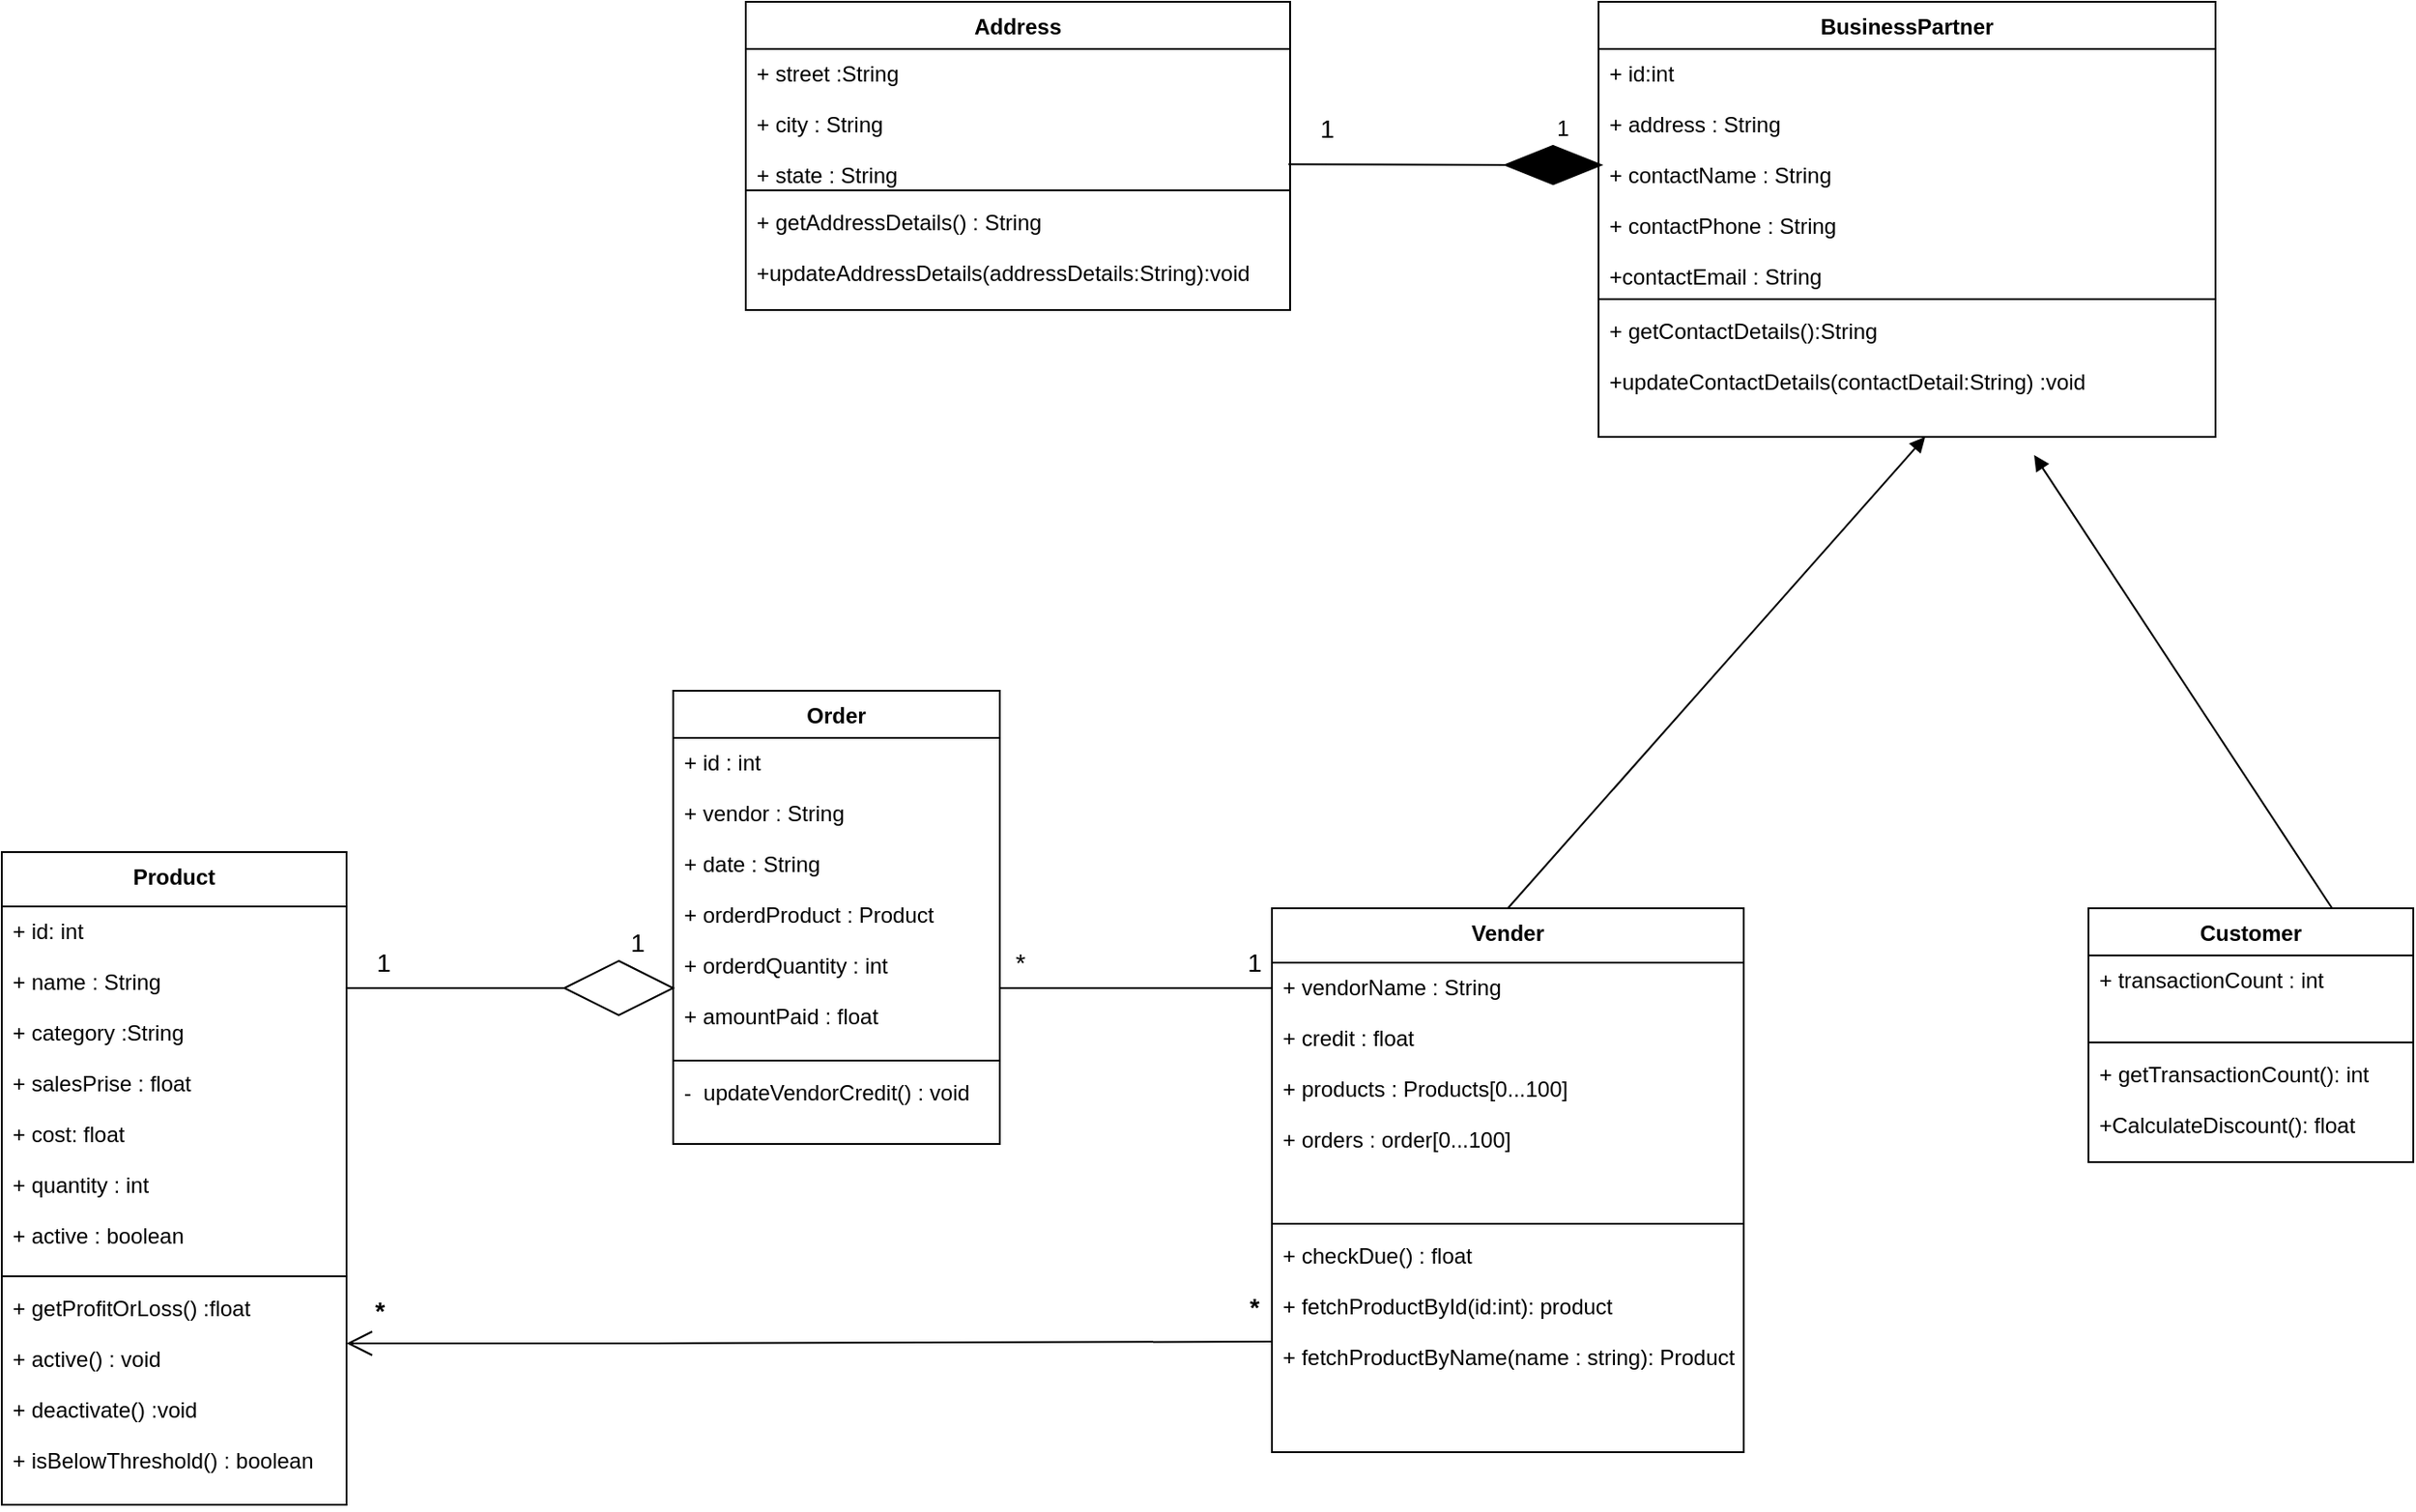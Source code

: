 <mxfile version="14.1.9" type="device"><diagram id="xDXfP0HhmXfM56MaumU_" name="Page-1"><mxGraphModel dx="2170" dy="1125" grid="1" gridSize="10" guides="1" tooltips="1" connect="1" arrows="1" fold="1" page="1" pageScale="1" pageWidth="827" pageHeight="1169" math="0" shadow="0"><root><mxCell id="0"/><mxCell id="1" parent="0"/><mxCell id="wn4CIkAUAkJP1NY-gvbB-13" value="Address" style="swimlane;fontStyle=1;align=center;verticalAlign=top;childLayout=stackLayout;horizontal=1;startSize=26;horizontalStack=0;resizeParent=1;resizeParentMax=0;resizeLast=0;collapsible=1;marginBottom=0;" vertex="1" parent="1"><mxGeometry x="520" y="340" width="300" height="170" as="geometry"/></mxCell><mxCell id="wn4CIkAUAkJP1NY-gvbB-14" value="+ street :String&#10;&#10;+ city : String&#10;&#10;+ state : String" style="text;strokeColor=none;fillColor=none;align=left;verticalAlign=top;spacingLeft=4;spacingRight=4;overflow=hidden;rotatable=0;points=[[0,0.5],[1,0.5]];portConstraint=eastwest;" vertex="1" parent="wn4CIkAUAkJP1NY-gvbB-13"><mxGeometry y="26" width="300" height="74" as="geometry"/></mxCell><mxCell id="wn4CIkAUAkJP1NY-gvbB-15" value="" style="line;strokeWidth=1;fillColor=none;align=left;verticalAlign=middle;spacingTop=-1;spacingLeft=3;spacingRight=3;rotatable=0;labelPosition=right;points=[];portConstraint=eastwest;" vertex="1" parent="wn4CIkAUAkJP1NY-gvbB-13"><mxGeometry y="100" width="300" height="8" as="geometry"/></mxCell><mxCell id="wn4CIkAUAkJP1NY-gvbB-16" value="+ getAddressDetails() : String&#10;&#10;+updateAddressDetails(addressDetails:String):void" style="text;strokeColor=none;fillColor=none;align=left;verticalAlign=top;spacingLeft=4;spacingRight=4;overflow=hidden;rotatable=0;points=[[0,0.5],[1,0.5]];portConstraint=eastwest;" vertex="1" parent="wn4CIkAUAkJP1NY-gvbB-13"><mxGeometry y="108" width="300" height="62" as="geometry"/></mxCell><mxCell id="wn4CIkAUAkJP1NY-gvbB-438" value="BusinessPartner" style="swimlane;fontStyle=1;align=center;verticalAlign=top;childLayout=stackLayout;horizontal=1;startSize=26;horizontalStack=0;resizeParent=1;resizeParentMax=0;resizeLast=0;collapsible=1;marginBottom=0;" vertex="1" parent="1"><mxGeometry x="990" y="340" width="340" height="240" as="geometry"/></mxCell><mxCell id="wn4CIkAUAkJP1NY-gvbB-439" value="+ id:int&#10;&#10;+ address : String&#10;&#10;+ contactName : String&#10;&#10;+ contactPhone : String&#10;&#10;+contactEmail : String" style="text;strokeColor=none;fillColor=none;align=left;verticalAlign=top;spacingLeft=4;spacingRight=4;overflow=hidden;rotatable=0;points=[[0,0.5],[1,0.5]];portConstraint=eastwest;" vertex="1" parent="wn4CIkAUAkJP1NY-gvbB-438"><mxGeometry y="26" width="340" height="134" as="geometry"/></mxCell><mxCell id="wn4CIkAUAkJP1NY-gvbB-440" value="" style="line;strokeWidth=1;fillColor=none;align=left;verticalAlign=middle;spacingTop=-1;spacingLeft=3;spacingRight=3;rotatable=0;labelPosition=right;points=[];portConstraint=eastwest;" vertex="1" parent="wn4CIkAUAkJP1NY-gvbB-438"><mxGeometry y="160" width="340" height="8" as="geometry"/></mxCell><mxCell id="wn4CIkAUAkJP1NY-gvbB-441" value="+ getContactDetails():String&#10;&#10;+updateContactDetails(contactDetail:String) :void" style="text;strokeColor=none;fillColor=none;align=left;verticalAlign=top;spacingLeft=4;spacingRight=4;overflow=hidden;rotatable=0;points=[[0,0.5],[1,0.5]];portConstraint=eastwest;" vertex="1" parent="wn4CIkAUAkJP1NY-gvbB-438"><mxGeometry y="168" width="340" height="72" as="geometry"/></mxCell><mxCell id="wn4CIkAUAkJP1NY-gvbB-443" value="Product" style="swimlane;fontStyle=1;align=center;verticalAlign=top;childLayout=stackLayout;horizontal=1;startSize=30;horizontalStack=0;resizeParent=1;resizeParentMax=0;resizeLast=0;collapsible=1;marginBottom=0;" vertex="1" parent="1"><mxGeometry x="110" y="809" width="190" height="360" as="geometry"/></mxCell><mxCell id="wn4CIkAUAkJP1NY-gvbB-444" value="+ id: int&#10;&#10;+ name : String&#10;&#10;+ category :String&#10;&#10;+ salesPrise : float&#10;&#10;+ cost: float&#10;&#10;+ quantity : int&#10;&#10;+ active : boolean" style="text;strokeColor=none;fillColor=none;align=left;verticalAlign=top;spacingLeft=4;spacingRight=4;overflow=hidden;rotatable=0;points=[[0,0.5],[1,0.5]];portConstraint=eastwest;" vertex="1" parent="wn4CIkAUAkJP1NY-gvbB-443"><mxGeometry y="30" width="190" height="200" as="geometry"/></mxCell><mxCell id="wn4CIkAUAkJP1NY-gvbB-445" value="" style="line;strokeWidth=1;fillColor=none;align=left;verticalAlign=middle;spacingTop=-1;spacingLeft=3;spacingRight=3;rotatable=0;labelPosition=right;points=[];portConstraint=eastwest;" vertex="1" parent="wn4CIkAUAkJP1NY-gvbB-443"><mxGeometry y="230" width="190" height="8" as="geometry"/></mxCell><mxCell id="wn4CIkAUAkJP1NY-gvbB-446" value="+ getProfitOrLoss() :float&#10;&#10;+ active() : void&#10;&#10;+ deactivate() :void&#10;&#10;+ isBelowThreshold() : boolean" style="text;strokeColor=none;fillColor=none;align=left;verticalAlign=top;spacingLeft=4;spacingRight=4;overflow=hidden;rotatable=0;points=[[0,0.5],[1,0.5]];portConstraint=eastwest;" vertex="1" parent="wn4CIkAUAkJP1NY-gvbB-443"><mxGeometry y="238" width="190" height="122" as="geometry"/></mxCell><mxCell id="wn4CIkAUAkJP1NY-gvbB-447" value="Order" style="swimlane;fontStyle=1;align=center;verticalAlign=top;childLayout=stackLayout;horizontal=1;startSize=26;horizontalStack=0;resizeParent=1;resizeParentMax=0;resizeLast=0;collapsible=1;marginBottom=0;" vertex="1" parent="1"><mxGeometry x="480" y="720" width="180" height="250" as="geometry"/></mxCell><mxCell id="wn4CIkAUAkJP1NY-gvbB-448" value="+ id : int&#10;&#10;+ vendor : String &#10;&#10;+ date : String&#10;&#10;+ orderdProduct : Product&#10;&#10;+ orderdQuantity : int&#10;&#10;+ amountPaid : float" style="text;strokeColor=none;fillColor=none;align=left;verticalAlign=top;spacingLeft=4;spacingRight=4;overflow=hidden;rotatable=0;points=[[0,0.5],[1,0.5]];portConstraint=eastwest;" vertex="1" parent="wn4CIkAUAkJP1NY-gvbB-447"><mxGeometry y="26" width="180" height="174" as="geometry"/></mxCell><mxCell id="wn4CIkAUAkJP1NY-gvbB-449" value="" style="line;strokeWidth=1;fillColor=none;align=left;verticalAlign=middle;spacingTop=-1;spacingLeft=3;spacingRight=3;rotatable=0;labelPosition=right;points=[];portConstraint=eastwest;" vertex="1" parent="wn4CIkAUAkJP1NY-gvbB-447"><mxGeometry y="200" width="180" height="8" as="geometry"/></mxCell><mxCell id="wn4CIkAUAkJP1NY-gvbB-450" value="-  updateVendorCredit() : void" style="text;strokeColor=none;fillColor=none;align=left;verticalAlign=top;spacingLeft=4;spacingRight=4;overflow=hidden;rotatable=0;points=[[0,0.5],[1,0.5]];portConstraint=eastwest;" vertex="1" parent="wn4CIkAUAkJP1NY-gvbB-447"><mxGeometry y="208" width="180" height="42" as="geometry"/></mxCell><mxCell id="wn4CIkAUAkJP1NY-gvbB-451" value="Vender" style="swimlane;fontStyle=1;align=center;verticalAlign=top;childLayout=stackLayout;horizontal=1;startSize=30;horizontalStack=0;resizeParent=1;resizeParentMax=0;resizeLast=0;collapsible=1;marginBottom=0;" vertex="1" parent="1"><mxGeometry x="810" y="840" width="260" height="300" as="geometry"/></mxCell><mxCell id="wn4CIkAUAkJP1NY-gvbB-452" value="+ vendorName : String&#10;&#10;+ credit : float&#10;&#10;+ products : Products[0...100]&#10;&#10;+ orders : order[0...100]" style="text;strokeColor=none;fillColor=none;align=left;verticalAlign=top;spacingLeft=4;spacingRight=4;overflow=hidden;rotatable=0;points=[[0,0.5],[1,0.5]];portConstraint=eastwest;" vertex="1" parent="wn4CIkAUAkJP1NY-gvbB-451"><mxGeometry y="30" width="260" height="140" as="geometry"/></mxCell><mxCell id="wn4CIkAUAkJP1NY-gvbB-453" value="" style="line;strokeWidth=1;fillColor=none;align=left;verticalAlign=middle;spacingTop=-1;spacingLeft=3;spacingRight=3;rotatable=0;labelPosition=right;points=[];portConstraint=eastwest;" vertex="1" parent="wn4CIkAUAkJP1NY-gvbB-451"><mxGeometry y="170" width="260" height="8" as="geometry"/></mxCell><mxCell id="wn4CIkAUAkJP1NY-gvbB-454" value="+ checkDue() : float&#10;&#10;+ fetchProductById(id:int): product&#10;&#10;+ fetchProductByName(name : string): Product" style="text;strokeColor=none;fillColor=none;align=left;verticalAlign=top;spacingLeft=4;spacingRight=4;overflow=hidden;rotatable=0;points=[[0,0.5],[1,0.5]];portConstraint=eastwest;" vertex="1" parent="wn4CIkAUAkJP1NY-gvbB-451"><mxGeometry y="178" width="260" height="122" as="geometry"/></mxCell><mxCell id="wn4CIkAUAkJP1NY-gvbB-455" value="Customer" style="swimlane;fontStyle=1;align=center;verticalAlign=top;childLayout=stackLayout;horizontal=1;startSize=26;horizontalStack=0;resizeParent=1;resizeParentMax=0;resizeLast=0;collapsible=1;marginBottom=0;" vertex="1" parent="1"><mxGeometry x="1260" y="840" width="179" height="140" as="geometry"/></mxCell><mxCell id="wn4CIkAUAkJP1NY-gvbB-456" value="+ transactionCount : int" style="text;strokeColor=none;fillColor=none;align=left;verticalAlign=top;spacingLeft=4;spacingRight=4;overflow=hidden;rotatable=0;points=[[0,0.5],[1,0.5]];portConstraint=eastwest;" vertex="1" parent="wn4CIkAUAkJP1NY-gvbB-455"><mxGeometry y="26" width="179" height="44" as="geometry"/></mxCell><mxCell id="wn4CIkAUAkJP1NY-gvbB-457" value="" style="line;strokeWidth=1;fillColor=none;align=left;verticalAlign=middle;spacingTop=-1;spacingLeft=3;spacingRight=3;rotatable=0;labelPosition=right;points=[];portConstraint=eastwest;" vertex="1" parent="wn4CIkAUAkJP1NY-gvbB-455"><mxGeometry y="70" width="179" height="8" as="geometry"/></mxCell><mxCell id="wn4CIkAUAkJP1NY-gvbB-458" value="+ getTransactionCount(): int&#10;&#10;+CalculateDiscount(): float" style="text;strokeColor=none;fillColor=none;align=left;verticalAlign=top;spacingLeft=4;spacingRight=4;overflow=hidden;rotatable=0;points=[[0,0.5],[1,0.5]];portConstraint=eastwest;" vertex="1" parent="wn4CIkAUAkJP1NY-gvbB-455"><mxGeometry y="78" width="179" height="62" as="geometry"/></mxCell><mxCell id="wn4CIkAUAkJP1NY-gvbB-468" value="" style="endArrow=block;endFill=1;endSize=6;html=1;exitX=0.5;exitY=0;exitDx=0;exitDy=0;" edge="1" parent="1" source="wn4CIkAUAkJP1NY-gvbB-451"><mxGeometry width="100" relative="1" as="geometry"><mxPoint x="720" y="740" as="sourcePoint"/><mxPoint x="1170" y="580" as="targetPoint"/><Array as="points"><mxPoint x="1170" y="580"/></Array></mxGeometry></mxCell><mxCell id="wn4CIkAUAkJP1NY-gvbB-469" value="" style="endArrow=block;endFill=1;endSize=6;html=1;entryX=0.706;entryY=1.139;entryDx=0;entryDy=0;entryPerimeter=0;exitX=0.75;exitY=0;exitDx=0;exitDy=0;" edge="1" parent="1" source="wn4CIkAUAkJP1NY-gvbB-455" target="wn4CIkAUAkJP1NY-gvbB-441"><mxGeometry width="100" relative="1" as="geometry"><mxPoint x="1390" y="830" as="sourcePoint"/><mxPoint x="840" y="740" as="targetPoint"/></mxGeometry></mxCell><mxCell id="wn4CIkAUAkJP1NY-gvbB-472" value="" style="line;strokeWidth=1;fillColor=none;align=left;verticalAlign=middle;spacingTop=-1;spacingLeft=3;spacingRight=3;rotatable=0;labelPosition=right;points=[];portConstraint=eastwest;" vertex="1" parent="1"><mxGeometry x="660" y="880" width="150" height="8" as="geometry"/></mxCell><mxCell id="wn4CIkAUAkJP1NY-gvbB-473" value="" style="endArrow=open;endFill=1;endSize=12;html=1;exitX=0;exitY=0.5;exitDx=0;exitDy=0;" edge="1" parent="1" source="wn4CIkAUAkJP1NY-gvbB-454"><mxGeometry width="160" relative="1" as="geometry"><mxPoint x="890" y="990" as="sourcePoint"/><mxPoint x="300" y="1080" as="targetPoint"/><Array as="points"><mxPoint x="460" y="1080"/></Array></mxGeometry></mxCell><mxCell id="wn4CIkAUAkJP1NY-gvbB-475" value="" style="strokeWidth=2;html=1;shape=mxgraph.flowchart.decision;whiteSpace=wrap;fillColor=#000000;" vertex="1" parent="1"><mxGeometry x="940" y="420" width="50" height="20" as="geometry"/></mxCell><mxCell id="wn4CIkAUAkJP1NY-gvbB-480" value="" style="endArrow=none;html=1;exitX=0;exitY=0.5;exitDx=0;exitDy=0;exitPerimeter=0;entryX=0.997;entryY=0.859;entryDx=0;entryDy=0;entryPerimeter=0;" edge="1" parent="1" source="wn4CIkAUAkJP1NY-gvbB-475" target="wn4CIkAUAkJP1NY-gvbB-14"><mxGeometry width="50" height="50" relative="1" as="geometry"><mxPoint x="950" y="680" as="sourcePoint"/><mxPoint x="825" y="430" as="targetPoint"/></mxGeometry></mxCell><mxCell id="wn4CIkAUAkJP1NY-gvbB-481" value="&lt;font style=&quot;font-size: 14px&quot;&gt;1&lt;/font&gt;" style="text;html=1;align=center;verticalAlign=middle;resizable=0;points=[];autosize=1;" vertex="1" parent="1"><mxGeometry x="790" y="860" width="20" height="20" as="geometry"/></mxCell><mxCell id="wn4CIkAUAkJP1NY-gvbB-482" value="" style="rhombus;whiteSpace=wrap;html=1;strokeColor=#000000;fillColor=#FFFFFF;" vertex="1" parent="1"><mxGeometry x="420" y="869" width="60" height="30" as="geometry"/></mxCell><mxCell id="wn4CIkAUAkJP1NY-gvbB-483" value="" style="endArrow=none;html=1;entryX=0;entryY=0.5;entryDx=0;entryDy=0;" edge="1" parent="1" target="wn4CIkAUAkJP1NY-gvbB-482"><mxGeometry width="50" height="50" relative="1" as="geometry"><mxPoint x="300" y="884" as="sourcePoint"/><mxPoint x="570" y="1130" as="targetPoint"/></mxGeometry></mxCell><mxCell id="wn4CIkAUAkJP1NY-gvbB-486" value="&lt;font style=&quot;font-size: 14px&quot;&gt;1&lt;/font&gt;" style="text;html=1;align=center;verticalAlign=middle;resizable=0;points=[];autosize=1;" vertex="1" parent="1"><mxGeometry x="450" y="849" width="20" height="20" as="geometry"/></mxCell><mxCell id="wn4CIkAUAkJP1NY-gvbB-489" value="&lt;font style=&quot;font-size: 14px&quot;&gt;1&lt;/font&gt;" style="text;html=1;align=center;verticalAlign=middle;resizable=0;points=[];autosize=1;" vertex="1" parent="1"><mxGeometry x="310" y="860" width="20" height="20" as="geometry"/></mxCell><mxCell id="wn4CIkAUAkJP1NY-gvbB-490" value="&lt;b&gt;&lt;font style=&quot;font-size: 14px&quot;&gt;*&lt;/font&gt;&lt;/b&gt;" style="text;html=1;align=center;verticalAlign=middle;resizable=0;points=[];autosize=1;" vertex="1" parent="1"><mxGeometry x="308" y="1052" width="20" height="20" as="geometry"/></mxCell><mxCell id="wn4CIkAUAkJP1NY-gvbB-491" value="&lt;font style=&quot;font-size: 14px&quot;&gt;*&lt;/font&gt;" style="text;html=1;align=center;verticalAlign=middle;resizable=0;points=[];autosize=1;" vertex="1" parent="1"><mxGeometry x="661" y="860" width="20" height="20" as="geometry"/></mxCell><mxCell id="wn4CIkAUAkJP1NY-gvbB-492" value="&lt;b&gt;&lt;font style=&quot;font-size: 14px&quot;&gt;*&lt;/font&gt;&lt;/b&gt;" style="text;html=1;align=center;verticalAlign=middle;resizable=0;points=[];autosize=1;" vertex="1" parent="1"><mxGeometry x="790" y="1050" width="20" height="20" as="geometry"/></mxCell><mxCell id="wn4CIkAUAkJP1NY-gvbB-493" value="&lt;font style=&quot;font-size: 14px&quot;&gt;1&lt;/font&gt;" style="text;html=1;align=center;verticalAlign=middle;resizable=0;points=[];autosize=1;" vertex="1" parent="1"><mxGeometry x="830" y="400" width="20" height="20" as="geometry"/></mxCell><mxCell id="wn4CIkAUAkJP1NY-gvbB-494" value="1" style="text;html=1;align=center;verticalAlign=middle;resizable=0;points=[];autosize=1;" vertex="1" parent="1"><mxGeometry x="960" y="400" width="20" height="20" as="geometry"/></mxCell></root></mxGraphModel></diagram></mxfile>